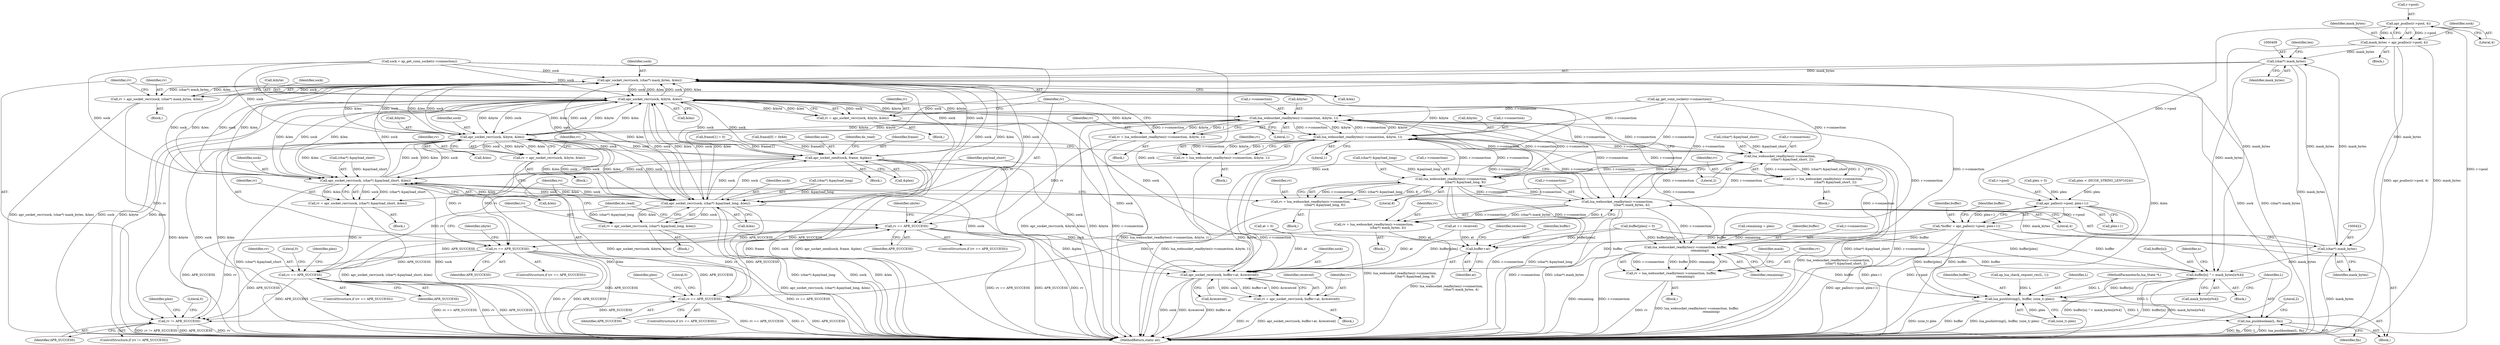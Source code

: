 digraph "0_httpd_643f0fcf3b8ab09a68f0ecd2aa37aafeda3e63ef@API" {
"1000163" [label="(Call,apr_pcalloc(r->pool, 4))"];
"1000161" [label="(Call,mask_bytes = apr_pcalloc(r->pool, 4))"];
"1000408" [label="(Call,(char*) mask_bytes)"];
"1000406" [label="(Call,apr_socket_recv(sock, (char*) mask_bytes, &len))"];
"1000185" [label="(Call,apr_socket_recv(sock, &byte, &len))"];
"1000183" [label="(Call,rv = apr_socket_recv(sock, &byte, &len))"];
"1000203" [label="(Call,rv == APR_SUCCESS)"];
"1000252" [label="(Call,rv == APR_SUCCESS)"];
"1000315" [label="(Call,rv == APR_SUCCESS)"];
"1000361" [label="(Call,rv == APR_SUCCESS)"];
"1000426" [label="(Call,rv != APR_SUCCESS)"];
"1000195" [label="(Call,lua_websocket_readbytes(r->connection, &byte, 1))"];
"1000193" [label="(Call,rv = lua_websocket_readbytes(r->connection, &byte, 1))"];
"1000234" [label="(Call,apr_socket_recv(sock, &byte, &len))"];
"1000232" [label="(Call,rv = apr_socket_recv(sock, &byte, &len))"];
"1000289" [label="(Call,apr_socket_recv(sock, (char*) &payload_short, &len))"];
"1000287" [label="(Call,rv = apr_socket_recv(sock, (char*) &payload_short, &len))"];
"1000339" [label="(Call,apr_socket_recv(sock, (char*) &payload_long, &len))"];
"1000337" [label="(Call,rv = apr_socket_recv(sock, (char*) &payload_long, &len))"];
"1000480" [label="(Call,apr_socket_recv(sock, buffer+at, &received))"];
"1000478" [label="(Call,rv = apr_socket_recv(sock, buffer+at, &received))"];
"1000567" [label="(Call,apr_socket_send(sock, frame, &plen))"];
"1000244" [label="(Call,lua_websocket_readbytes(r->connection, &byte, 1))"];
"1000242" [label="(Call,rv = lua_websocket_readbytes(r->connection, &byte, 1))"];
"1000301" [label="(Call,lua_websocket_readbytes(r->connection, \n                        (char*) &payload_short, 2))"];
"1000299" [label="(Call,rv = lua_websocket_readbytes(r->connection, \n                        (char*) &payload_short, 2))"];
"1000351" [label="(Call,lua_websocket_readbytes(r->connection, \n                            (char*) &payload_long, 8))"];
"1000349" [label="(Call,rv = lua_websocket_readbytes(r->connection, \n                            (char*) &payload_long, 8))"];
"1000417" [label="(Call,lua_websocket_readbytes(r->connection, \n                            (char*) mask_bytes, 4))"];
"1000415" [label="(Call,rv = lua_websocket_readbytes(r->connection, \n                            (char*) mask_bytes, 4))"];
"1000509" [label="(Call,lua_websocket_readbytes(r->connection, buffer, \n                            remaining))"];
"1000507" [label="(Call,rv = lua_websocket_readbytes(r->connection, buffer, \n                            remaining))"];
"1000528" [label="(Call,buffer[n] ^= mask_bytes[n%4])"];
"1000537" [label="(Call,lua_pushlstring(L, buffer, (size_t) plen))"];
"1000543" [label="(Call,lua_pushboolean(L, fin))"];
"1000404" [label="(Call,rv = apr_socket_recv(sock, (char*) mask_bytes, &len))"];
"1000421" [label="(Call,(char*) mask_bytes)"];
"1000455" [label="(Call,apr_palloc(r->pool, plen+1))"];
"1000453" [label="(Call,*buffer = apr_palloc(r->pool, plen+1))"];
"1000482" [label="(Call,buffer+at)"];
"1000241" [label="(Block,)"];
"1000243" [label="(Identifier,rv)"];
"1000254" [label="(Identifier,APR_SUCCESS)"];
"1000231" [label="(Block,)"];
"1000568" [label="(Identifier,sock)"];
"1000355" [label="(Call,(char*) &payload_long)"];
"1000482" [label="(Call,buffer+at)"];
"1000435" [label="(Identifier,plen)"];
"1000170" [label="(Call,ap_get_conn_socket(r->connection))"];
"1000314" [label="(ControlStructure,if (rv == APR_SUCCESS))"];
"1000481" [label="(Identifier,sock)"];
"1000573" [label="(Identifier,do_read)"];
"1000495" [label="(Call,at += received)"];
"1000442" [label="(Block,)"];
"1000547" [label="(Literal,2)"];
"1000484" [label="(Identifier,at)"];
"1000489" [label="(Identifier,received)"];
"1000348" [label="(Block,)"];
"1000404" [label="(Call,rv = apr_socket_recv(sock, (char*) mask_bytes, &len))"];
"1000540" [label="(Call,(size_t) plen)"];
"1000544" [label="(Identifier,L)"];
"1000543" [label="(Call,lua_pushboolean(L, fin))"];
"1000545" [label="(Identifier,fin)"];
"1000486" [label="(Identifier,received)"];
"1000507" [label="(Call,rv = lua_websocket_readbytes(r->connection, buffer, \n                            remaining))"];
"1000199" [label="(Call,&byte)"];
"1000289" [label="(Call,apr_socket_recv(sock, (char*) &payload_short, &len))"];
"1000149" [label="(Call,ap_lua_check_request_rec(L, 1))"];
"1000567" [label="(Call,apr_socket_send(sock, frame, &plen))"];
"1000516" [label="(Identifier,mask)"];
"1000455" [label="(Call,apr_palloc(r->pool, plen+1))"];
"1000410" [label="(Identifier,mask_bytes)"];
"1000305" [label="(Call,(char*) &payload_short)"];
"1000161" [label="(Call,mask_bytes = apr_pcalloc(r->pool, 4))"];
"1000337" [label="(Call,rv = apr_socket_recv(sock, (char*) &payload_long, &len))"];
"1000309" [label="(Literal,2)"];
"1000234" [label="(Call,apr_socket_recv(sock, &byte, &len))"];
"1000317" [label="(Identifier,APR_SUCCESS)"];
"1000478" [label="(Call,rv = apr_socket_recv(sock, buffer+at, &received))"];
"1000257" [label="(Identifier,ubyte)"];
"1000424" [label="(Literal,4)"];
"1000316" [label="(Identifier,rv)"];
"1000311" [label="(Identifier,payload_short)"];
"1000242" [label="(Call,rv = lua_websocket_readbytes(r->connection, &byte, 1))"];
"1000195" [label="(Call,lua_websocket_readbytes(r->connection, &byte, 1))"];
"1000116" [label="(Block,)"];
"1000245" [label="(Call,r->connection)"];
"1000403" [label="(Block,)"];
"1000474" [label="(Block,)"];
"1000529" [label="(Call,buffer[n])"];
"1000508" [label="(Identifier,rv)"];
"1000325" [label="(Literal,0)"];
"1000205" [label="(Identifier,APR_SUCCESS)"];
"1000407" [label="(Identifier,sock)"];
"1000434" [label="(Call,plen < (HUGE_STRING_LEN*1024))"];
"1000479" [label="(Identifier,rv)"];
"1000509" [label="(Call,lua_websocket_readbytes(r->connection, buffer, \n                            remaining))"];
"1000203" [label="(Call,rv == APR_SUCCESS)"];
"1000352" [label="(Call,r->connection)"];
"1000287" [label="(Call,rv = apr_socket_recv(sock, (char*) &payload_short, &len))"];
"1000244" [label="(Call,lua_websocket_readbytes(r->connection, &byte, 1))"];
"1000462" [label="(Call,buffer[plen] = 0)"];
"1000459" [label="(Call,plen+1)"];
"1000406" [label="(Call,apr_socket_recv(sock, (char*) mask_bytes, &len))"];
"1000162" [label="(Identifier,mask_bytes)"];
"1000202" [label="(ControlStructure,if (rv == APR_SUCCESS))"];
"1000538" [label="(Identifier,L)"];
"1000302" [label="(Call,r->connection)"];
"1000526" [label="(Identifier,n)"];
"1000184" [label="(Identifier,rv)"];
"1000291" [label="(Call,(char*) &payload_short)"];
"1000238" [label="(Call,&len)"];
"1000175" [label="(Identifier,do_read)"];
"1000250" [label="(Literal,1)"];
"1000532" [label="(Call,mask_bytes[n%4])"];
"1000301" [label="(Call,lua_websocket_readbytes(r->connection, \n                        (char*) &payload_short, 2))"];
"1000345" [label="(Call,&len)"];
"1000288" [label="(Identifier,rv)"];
"1000232" [label="(Call,rv = apr_socket_recv(sock, &byte, &len))"];
"1000183" [label="(Call,rv = apr_socket_recv(sock, &byte, &len))"];
"1000251" [label="(ControlStructure,if (rv == APR_SUCCESS))"];
"1000414" [label="(Block,)"];
"1000233" [label="(Identifier,rv)"];
"1000192" [label="(Block,)"];
"1000363" [label="(Identifier,APR_SUCCESS)"];
"1000480" [label="(Call,apr_socket_recv(sock, buffer+at, &received))"];
"1000444" [label="(Call,remaining = plen)"];
"1000456" [label="(Call,r->pool)"];
"1000213" [label="(Identifier,ubyte)"];
"1000569" [label="(Identifier,frame)"];
"1000426" [label="(Call,rv != APR_SUCCESS)"];
"1000418" [label="(Call,r->connection)"];
"1000186" [label="(Identifier,sock)"];
"1000315" [label="(Call,rv == APR_SUCCESS)"];
"1000193" [label="(Call,rv = lua_websocket_readbytes(r->connection, &byte, 1))"];
"1000362" [label="(Identifier,rv)"];
"1000366" [label="(Identifier,plen)"];
"1000411" [label="(Call,&len)"];
"1000339" [label="(Call,apr_socket_recv(sock, (char*) &payload_long, &len))"];
"1000453" [label="(Call,*buffer = apr_palloc(r->pool, plen+1))"];
"1000537" [label="(Call,lua_pushlstring(L, buffer, (size_t) plen))"];
"1000454" [label="(Identifier,buffer)"];
"1000167" [label="(Literal,4)"];
"1000351" [label="(Call,lua_websocket_readbytes(r->connection, \n                            (char*) &payload_long, 8))"];
"1000185" [label="(Call,apr_socket_recv(sock, &byte, &len))"];
"1000412" [label="(Identifier,len)"];
"1000360" [label="(ControlStructure,if (rv == APR_SUCCESS))"];
"1000417" [label="(Call,lua_websocket_readbytes(r->connection, \n                            (char*) mask_bytes, 4))"];
"1000295" [label="(Call,&len)"];
"1000539" [label="(Identifier,buffer)"];
"1000423" [label="(Identifier,mask_bytes)"];
"1000341" [label="(Call,(char*) &payload_long)"];
"1000204" [label="(Identifier,rv)"];
"1000431" [label="(Literal,0)"];
"1000350" [label="(Identifier,rv)"];
"1000201" [label="(Literal,1)"];
"1000189" [label="(Call,&len)"];
"1000168" [label="(Call,sock = ap_get_conn_socket(r->connection))"];
"1000182" [label="(Block,)"];
"1000298" [label="(Block,)"];
"1000290" [label="(Identifier,sock)"];
"1000349" [label="(Call,rv = lua_websocket_readbytes(r->connection, \n                            (char*) &payload_long, 8))"];
"1000300" [label="(Identifier,rv)"];
"1000428" [label="(Identifier,APR_SUCCESS)"];
"1000164" [label="(Call,r->pool)"];
"1000299" [label="(Call,rv = lua_websocket_readbytes(r->connection, \n                        (char*) &payload_short, 2))"];
"1000373" [label="(Literal,0)"];
"1000169" [label="(Identifier,sock)"];
"1000235" [label="(Identifier,sock)"];
"1000513" [label="(Identifier,buffer)"];
"1000415" [label="(Call,rv = lua_websocket_readbytes(r->connection, \n                            (char*) mask_bytes, 4))"];
"1000194" [label="(Identifier,rv)"];
"1000562" [label="(Call,frame[1] = 0)"];
"1000485" [label="(Call,&received)"];
"1000570" [label="(Call,&plen)"];
"1000187" [label="(Call,&byte)"];
"1000248" [label="(Call,&byte)"];
"1000336" [label="(Block,)"];
"1000527" [label="(Block,)"];
"1000286" [label="(Block,)"];
"1000464" [label="(Identifier,buffer)"];
"1000252" [label="(Call,rv == APR_SUCCESS)"];
"1000514" [label="(Identifier,remaining)"];
"1000361" [label="(Call,rv == APR_SUCCESS)"];
"1000408" [label="(Call,(char*) mask_bytes)"];
"1000427" [label="(Identifier,rv)"];
"1000338" [label="(Identifier,rv)"];
"1000425" [label="(ControlStructure,if (rv != APR_SUCCESS))"];
"1000557" [label="(Call,frame[0] = 0x8A)"];
"1000253" [label="(Identifier,rv)"];
"1000506" [label="(Block,)"];
"1000236" [label="(Call,&byte)"];
"1000115" [label="(MethodParameterIn,lua_State *L)"];
"1000510" [label="(Call,r->connection)"];
"1000449" [label="(Call,at = 0)"];
"1000340" [label="(Identifier,sock)"];
"1000416" [label="(Identifier,rv)"];
"1000483" [label="(Identifier,buffer)"];
"1000552" [label="(Block,)"];
"1000359" [label="(Literal,8)"];
"1000439" [label="(Call,plen > 0)"];
"1000196" [label="(Call,r->connection)"];
"1000421" [label="(Call,(char*) mask_bytes)"];
"1000528" [label="(Call,buffer[n] ^= mask_bytes[n%4])"];
"1000405" [label="(Identifier,rv)"];
"1000320" [label="(Identifier,plen)"];
"1000577" [label="(MethodReturn,static int)"];
"1000163" [label="(Call,apr_pcalloc(r->pool, 4))"];
"1000163" -> "1000161"  [label="AST: "];
"1000163" -> "1000167"  [label="CFG: "];
"1000164" -> "1000163"  [label="AST: "];
"1000167" -> "1000163"  [label="AST: "];
"1000161" -> "1000163"  [label="CFG: "];
"1000163" -> "1000577"  [label="DDG: r->pool"];
"1000163" -> "1000161"  [label="DDG: r->pool"];
"1000163" -> "1000161"  [label="DDG: 4"];
"1000163" -> "1000455"  [label="DDG: r->pool"];
"1000161" -> "1000116"  [label="AST: "];
"1000162" -> "1000161"  [label="AST: "];
"1000169" -> "1000161"  [label="CFG: "];
"1000161" -> "1000577"  [label="DDG: apr_pcalloc(r->pool, 4)"];
"1000161" -> "1000577"  [label="DDG: mask_bytes"];
"1000161" -> "1000408"  [label="DDG: mask_bytes"];
"1000161" -> "1000421"  [label="DDG: mask_bytes"];
"1000161" -> "1000528"  [label="DDG: mask_bytes"];
"1000408" -> "1000406"  [label="AST: "];
"1000408" -> "1000410"  [label="CFG: "];
"1000409" -> "1000408"  [label="AST: "];
"1000410" -> "1000408"  [label="AST: "];
"1000412" -> "1000408"  [label="CFG: "];
"1000408" -> "1000577"  [label="DDG: mask_bytes"];
"1000408" -> "1000406"  [label="DDG: mask_bytes"];
"1000421" -> "1000408"  [label="DDG: mask_bytes"];
"1000408" -> "1000421"  [label="DDG: mask_bytes"];
"1000408" -> "1000528"  [label="DDG: mask_bytes"];
"1000406" -> "1000404"  [label="AST: "];
"1000406" -> "1000411"  [label="CFG: "];
"1000407" -> "1000406"  [label="AST: "];
"1000411" -> "1000406"  [label="AST: "];
"1000404" -> "1000406"  [label="CFG: "];
"1000406" -> "1000577"  [label="DDG: &len"];
"1000406" -> "1000577"  [label="DDG: sock"];
"1000406" -> "1000577"  [label="DDG: (char*) mask_bytes"];
"1000406" -> "1000185"  [label="DDG: sock"];
"1000406" -> "1000185"  [label="DDG: &len"];
"1000406" -> "1000234"  [label="DDG: sock"];
"1000406" -> "1000234"  [label="DDG: &len"];
"1000406" -> "1000289"  [label="DDG: sock"];
"1000406" -> "1000289"  [label="DDG: &len"];
"1000406" -> "1000339"  [label="DDG: sock"];
"1000406" -> "1000339"  [label="DDG: &len"];
"1000406" -> "1000404"  [label="DDG: sock"];
"1000406" -> "1000404"  [label="DDG: (char*) mask_bytes"];
"1000406" -> "1000404"  [label="DDG: &len"];
"1000185" -> "1000406"  [label="DDG: sock"];
"1000185" -> "1000406"  [label="DDG: &len"];
"1000567" -> "1000406"  [label="DDG: sock"];
"1000339" -> "1000406"  [label="DDG: sock"];
"1000339" -> "1000406"  [label="DDG: &len"];
"1000289" -> "1000406"  [label="DDG: sock"];
"1000289" -> "1000406"  [label="DDG: &len"];
"1000168" -> "1000406"  [label="DDG: sock"];
"1000234" -> "1000406"  [label="DDG: sock"];
"1000234" -> "1000406"  [label="DDG: &len"];
"1000406" -> "1000480"  [label="DDG: sock"];
"1000406" -> "1000567"  [label="DDG: sock"];
"1000185" -> "1000183"  [label="AST: "];
"1000185" -> "1000189"  [label="CFG: "];
"1000186" -> "1000185"  [label="AST: "];
"1000187" -> "1000185"  [label="AST: "];
"1000189" -> "1000185"  [label="AST: "];
"1000183" -> "1000185"  [label="CFG: "];
"1000185" -> "1000577"  [label="DDG: sock"];
"1000185" -> "1000577"  [label="DDG: &byte"];
"1000185" -> "1000577"  [label="DDG: &len"];
"1000185" -> "1000183"  [label="DDG: sock"];
"1000185" -> "1000183"  [label="DDG: &byte"];
"1000185" -> "1000183"  [label="DDG: &len"];
"1000567" -> "1000185"  [label="DDG: sock"];
"1000339" -> "1000185"  [label="DDG: sock"];
"1000339" -> "1000185"  [label="DDG: &len"];
"1000289" -> "1000185"  [label="DDG: sock"];
"1000289" -> "1000185"  [label="DDG: &len"];
"1000168" -> "1000185"  [label="DDG: sock"];
"1000234" -> "1000185"  [label="DDG: sock"];
"1000234" -> "1000185"  [label="DDG: &byte"];
"1000234" -> "1000185"  [label="DDG: &len"];
"1000244" -> "1000185"  [label="DDG: &byte"];
"1000195" -> "1000185"  [label="DDG: &byte"];
"1000185" -> "1000195"  [label="DDG: &byte"];
"1000185" -> "1000234"  [label="DDG: sock"];
"1000185" -> "1000234"  [label="DDG: &byte"];
"1000185" -> "1000234"  [label="DDG: &len"];
"1000185" -> "1000244"  [label="DDG: &byte"];
"1000185" -> "1000289"  [label="DDG: sock"];
"1000185" -> "1000289"  [label="DDG: &len"];
"1000185" -> "1000339"  [label="DDG: sock"];
"1000185" -> "1000339"  [label="DDG: &len"];
"1000185" -> "1000480"  [label="DDG: sock"];
"1000185" -> "1000567"  [label="DDG: sock"];
"1000183" -> "1000182"  [label="AST: "];
"1000184" -> "1000183"  [label="AST: "];
"1000204" -> "1000183"  [label="CFG: "];
"1000183" -> "1000577"  [label="DDG: apr_socket_recv(sock, &byte, &len)"];
"1000183" -> "1000203"  [label="DDG: rv"];
"1000203" -> "1000202"  [label="AST: "];
"1000203" -> "1000205"  [label="CFG: "];
"1000204" -> "1000203"  [label="AST: "];
"1000205" -> "1000203"  [label="AST: "];
"1000175" -> "1000203"  [label="CFG: "];
"1000213" -> "1000203"  [label="CFG: "];
"1000203" -> "1000577"  [label="DDG: rv == APR_SUCCESS"];
"1000203" -> "1000577"  [label="DDG: APR_SUCCESS"];
"1000203" -> "1000577"  [label="DDG: rv"];
"1000193" -> "1000203"  [label="DDG: rv"];
"1000426" -> "1000203"  [label="DDG: APR_SUCCESS"];
"1000252" -> "1000203"  [label="DDG: APR_SUCCESS"];
"1000361" -> "1000203"  [label="DDG: APR_SUCCESS"];
"1000315" -> "1000203"  [label="DDG: APR_SUCCESS"];
"1000203" -> "1000252"  [label="DDG: APR_SUCCESS"];
"1000252" -> "1000251"  [label="AST: "];
"1000252" -> "1000254"  [label="CFG: "];
"1000253" -> "1000252"  [label="AST: "];
"1000254" -> "1000252"  [label="AST: "];
"1000175" -> "1000252"  [label="CFG: "];
"1000257" -> "1000252"  [label="CFG: "];
"1000252" -> "1000577"  [label="DDG: rv"];
"1000252" -> "1000577"  [label="DDG: APR_SUCCESS"];
"1000252" -> "1000577"  [label="DDG: rv == APR_SUCCESS"];
"1000232" -> "1000252"  [label="DDG: rv"];
"1000242" -> "1000252"  [label="DDG: rv"];
"1000252" -> "1000315"  [label="DDG: APR_SUCCESS"];
"1000252" -> "1000361"  [label="DDG: APR_SUCCESS"];
"1000252" -> "1000426"  [label="DDG: APR_SUCCESS"];
"1000315" -> "1000314"  [label="AST: "];
"1000315" -> "1000317"  [label="CFG: "];
"1000316" -> "1000315"  [label="AST: "];
"1000317" -> "1000315"  [label="AST: "];
"1000320" -> "1000315"  [label="CFG: "];
"1000325" -> "1000315"  [label="CFG: "];
"1000315" -> "1000577"  [label="DDG: rv == APR_SUCCESS"];
"1000315" -> "1000577"  [label="DDG: rv"];
"1000315" -> "1000577"  [label="DDG: APR_SUCCESS"];
"1000299" -> "1000315"  [label="DDG: rv"];
"1000287" -> "1000315"  [label="DDG: rv"];
"1000315" -> "1000361"  [label="DDG: APR_SUCCESS"];
"1000315" -> "1000426"  [label="DDG: APR_SUCCESS"];
"1000361" -> "1000360"  [label="AST: "];
"1000361" -> "1000363"  [label="CFG: "];
"1000362" -> "1000361"  [label="AST: "];
"1000363" -> "1000361"  [label="AST: "];
"1000366" -> "1000361"  [label="CFG: "];
"1000373" -> "1000361"  [label="CFG: "];
"1000361" -> "1000577"  [label="DDG: rv == APR_SUCCESS"];
"1000361" -> "1000577"  [label="DDG: rv"];
"1000361" -> "1000577"  [label="DDG: APR_SUCCESS"];
"1000337" -> "1000361"  [label="DDG: rv"];
"1000349" -> "1000361"  [label="DDG: rv"];
"1000361" -> "1000426"  [label="DDG: APR_SUCCESS"];
"1000426" -> "1000425"  [label="AST: "];
"1000426" -> "1000428"  [label="CFG: "];
"1000427" -> "1000426"  [label="AST: "];
"1000428" -> "1000426"  [label="AST: "];
"1000431" -> "1000426"  [label="CFG: "];
"1000435" -> "1000426"  [label="CFG: "];
"1000426" -> "1000577"  [label="DDG: APR_SUCCESS"];
"1000426" -> "1000577"  [label="DDG: rv"];
"1000426" -> "1000577"  [label="DDG: rv != APR_SUCCESS"];
"1000404" -> "1000426"  [label="DDG: rv"];
"1000415" -> "1000426"  [label="DDG: rv"];
"1000195" -> "1000193"  [label="AST: "];
"1000195" -> "1000201"  [label="CFG: "];
"1000196" -> "1000195"  [label="AST: "];
"1000199" -> "1000195"  [label="AST: "];
"1000201" -> "1000195"  [label="AST: "];
"1000193" -> "1000195"  [label="CFG: "];
"1000195" -> "1000577"  [label="DDG: &byte"];
"1000195" -> "1000577"  [label="DDG: r->connection"];
"1000195" -> "1000193"  [label="DDG: r->connection"];
"1000195" -> "1000193"  [label="DDG: &byte"];
"1000195" -> "1000193"  [label="DDG: 1"];
"1000301" -> "1000195"  [label="DDG: r->connection"];
"1000417" -> "1000195"  [label="DDG: r->connection"];
"1000170" -> "1000195"  [label="DDG: r->connection"];
"1000351" -> "1000195"  [label="DDG: r->connection"];
"1000244" -> "1000195"  [label="DDG: r->connection"];
"1000244" -> "1000195"  [label="DDG: &byte"];
"1000234" -> "1000195"  [label="DDG: &byte"];
"1000195" -> "1000234"  [label="DDG: &byte"];
"1000195" -> "1000244"  [label="DDG: r->connection"];
"1000195" -> "1000244"  [label="DDG: &byte"];
"1000195" -> "1000301"  [label="DDG: r->connection"];
"1000195" -> "1000351"  [label="DDG: r->connection"];
"1000195" -> "1000417"  [label="DDG: r->connection"];
"1000195" -> "1000509"  [label="DDG: r->connection"];
"1000193" -> "1000192"  [label="AST: "];
"1000194" -> "1000193"  [label="AST: "];
"1000204" -> "1000193"  [label="CFG: "];
"1000193" -> "1000577"  [label="DDG: lua_websocket_readbytes(r->connection, &byte, 1)"];
"1000234" -> "1000232"  [label="AST: "];
"1000234" -> "1000238"  [label="CFG: "];
"1000235" -> "1000234"  [label="AST: "];
"1000236" -> "1000234"  [label="AST: "];
"1000238" -> "1000234"  [label="AST: "];
"1000232" -> "1000234"  [label="CFG: "];
"1000234" -> "1000577"  [label="DDG: &byte"];
"1000234" -> "1000577"  [label="DDG: sock"];
"1000234" -> "1000577"  [label="DDG: &len"];
"1000234" -> "1000232"  [label="DDG: sock"];
"1000234" -> "1000232"  [label="DDG: &byte"];
"1000234" -> "1000232"  [label="DDG: &len"];
"1000567" -> "1000234"  [label="DDG: sock"];
"1000339" -> "1000234"  [label="DDG: sock"];
"1000339" -> "1000234"  [label="DDG: &len"];
"1000289" -> "1000234"  [label="DDG: sock"];
"1000289" -> "1000234"  [label="DDG: &len"];
"1000168" -> "1000234"  [label="DDG: sock"];
"1000234" -> "1000289"  [label="DDG: sock"];
"1000234" -> "1000289"  [label="DDG: &len"];
"1000234" -> "1000339"  [label="DDG: sock"];
"1000234" -> "1000339"  [label="DDG: &len"];
"1000234" -> "1000480"  [label="DDG: sock"];
"1000234" -> "1000567"  [label="DDG: sock"];
"1000232" -> "1000231"  [label="AST: "];
"1000233" -> "1000232"  [label="AST: "];
"1000253" -> "1000232"  [label="CFG: "];
"1000232" -> "1000577"  [label="DDG: apr_socket_recv(sock, &byte, &len)"];
"1000289" -> "1000287"  [label="AST: "];
"1000289" -> "1000295"  [label="CFG: "];
"1000290" -> "1000289"  [label="AST: "];
"1000291" -> "1000289"  [label="AST: "];
"1000295" -> "1000289"  [label="AST: "];
"1000287" -> "1000289"  [label="CFG: "];
"1000289" -> "1000577"  [label="DDG: (char*) &payload_short"];
"1000289" -> "1000577"  [label="DDG: sock"];
"1000289" -> "1000577"  [label="DDG: &len"];
"1000289" -> "1000287"  [label="DDG: sock"];
"1000289" -> "1000287"  [label="DDG: (char*) &payload_short"];
"1000289" -> "1000287"  [label="DDG: &len"];
"1000567" -> "1000289"  [label="DDG: sock"];
"1000339" -> "1000289"  [label="DDG: sock"];
"1000339" -> "1000289"  [label="DDG: &len"];
"1000168" -> "1000289"  [label="DDG: sock"];
"1000291" -> "1000289"  [label="DDG: &payload_short"];
"1000289" -> "1000339"  [label="DDG: sock"];
"1000289" -> "1000339"  [label="DDG: &len"];
"1000289" -> "1000480"  [label="DDG: sock"];
"1000289" -> "1000567"  [label="DDG: sock"];
"1000287" -> "1000286"  [label="AST: "];
"1000288" -> "1000287"  [label="AST: "];
"1000311" -> "1000287"  [label="CFG: "];
"1000287" -> "1000577"  [label="DDG: apr_socket_recv(sock, (char*) &payload_short, &len)"];
"1000339" -> "1000337"  [label="AST: "];
"1000339" -> "1000345"  [label="CFG: "];
"1000340" -> "1000339"  [label="AST: "];
"1000341" -> "1000339"  [label="AST: "];
"1000345" -> "1000339"  [label="AST: "];
"1000337" -> "1000339"  [label="CFG: "];
"1000339" -> "1000577"  [label="DDG: sock"];
"1000339" -> "1000577"  [label="DDG: &len"];
"1000339" -> "1000577"  [label="DDG: (char*) &payload_long"];
"1000339" -> "1000337"  [label="DDG: sock"];
"1000339" -> "1000337"  [label="DDG: (char*) &payload_long"];
"1000339" -> "1000337"  [label="DDG: &len"];
"1000567" -> "1000339"  [label="DDG: sock"];
"1000168" -> "1000339"  [label="DDG: sock"];
"1000341" -> "1000339"  [label="DDG: &payload_long"];
"1000339" -> "1000480"  [label="DDG: sock"];
"1000339" -> "1000567"  [label="DDG: sock"];
"1000337" -> "1000336"  [label="AST: "];
"1000338" -> "1000337"  [label="AST: "];
"1000362" -> "1000337"  [label="CFG: "];
"1000337" -> "1000577"  [label="DDG: apr_socket_recv(sock, (char*) &payload_long, &len)"];
"1000480" -> "1000478"  [label="AST: "];
"1000480" -> "1000485"  [label="CFG: "];
"1000481" -> "1000480"  [label="AST: "];
"1000482" -> "1000480"  [label="AST: "];
"1000485" -> "1000480"  [label="AST: "];
"1000478" -> "1000480"  [label="CFG: "];
"1000480" -> "1000577"  [label="DDG: sock"];
"1000480" -> "1000577"  [label="DDG: &received"];
"1000480" -> "1000577"  [label="DDG: buffer+at"];
"1000480" -> "1000478"  [label="DDG: sock"];
"1000480" -> "1000478"  [label="DDG: buffer+at"];
"1000480" -> "1000478"  [label="DDG: &received"];
"1000567" -> "1000480"  [label="DDG: sock"];
"1000168" -> "1000480"  [label="DDG: sock"];
"1000462" -> "1000480"  [label="DDG: buffer[plen]"];
"1000453" -> "1000480"  [label="DDG: buffer"];
"1000495" -> "1000480"  [label="DDG: at"];
"1000449" -> "1000480"  [label="DDG: at"];
"1000478" -> "1000474"  [label="AST: "];
"1000479" -> "1000478"  [label="AST: "];
"1000489" -> "1000478"  [label="CFG: "];
"1000478" -> "1000577"  [label="DDG: rv"];
"1000478" -> "1000577"  [label="DDG: apr_socket_recv(sock, buffer+at, &received)"];
"1000567" -> "1000552"  [label="AST: "];
"1000567" -> "1000570"  [label="CFG: "];
"1000568" -> "1000567"  [label="AST: "];
"1000569" -> "1000567"  [label="AST: "];
"1000570" -> "1000567"  [label="AST: "];
"1000573" -> "1000567"  [label="CFG: "];
"1000567" -> "1000577"  [label="DDG: frame"];
"1000567" -> "1000577"  [label="DDG: sock"];
"1000567" -> "1000577"  [label="DDG: apr_socket_send(sock, frame, &plen)"];
"1000567" -> "1000577"  [label="DDG: &plen"];
"1000168" -> "1000567"  [label="DDG: sock"];
"1000562" -> "1000567"  [label="DDG: frame[1]"];
"1000557" -> "1000567"  [label="DDG: frame[0]"];
"1000244" -> "1000242"  [label="AST: "];
"1000244" -> "1000250"  [label="CFG: "];
"1000245" -> "1000244"  [label="AST: "];
"1000248" -> "1000244"  [label="AST: "];
"1000250" -> "1000244"  [label="AST: "];
"1000242" -> "1000244"  [label="CFG: "];
"1000244" -> "1000577"  [label="DDG: &byte"];
"1000244" -> "1000577"  [label="DDG: r->connection"];
"1000244" -> "1000242"  [label="DDG: r->connection"];
"1000244" -> "1000242"  [label="DDG: &byte"];
"1000244" -> "1000242"  [label="DDG: 1"];
"1000301" -> "1000244"  [label="DDG: r->connection"];
"1000417" -> "1000244"  [label="DDG: r->connection"];
"1000170" -> "1000244"  [label="DDG: r->connection"];
"1000351" -> "1000244"  [label="DDG: r->connection"];
"1000244" -> "1000301"  [label="DDG: r->connection"];
"1000244" -> "1000351"  [label="DDG: r->connection"];
"1000244" -> "1000417"  [label="DDG: r->connection"];
"1000244" -> "1000509"  [label="DDG: r->connection"];
"1000242" -> "1000241"  [label="AST: "];
"1000243" -> "1000242"  [label="AST: "];
"1000253" -> "1000242"  [label="CFG: "];
"1000242" -> "1000577"  [label="DDG: lua_websocket_readbytes(r->connection, &byte, 1)"];
"1000301" -> "1000299"  [label="AST: "];
"1000301" -> "1000309"  [label="CFG: "];
"1000302" -> "1000301"  [label="AST: "];
"1000305" -> "1000301"  [label="AST: "];
"1000309" -> "1000301"  [label="AST: "];
"1000299" -> "1000301"  [label="CFG: "];
"1000301" -> "1000577"  [label="DDG: (char*) &payload_short"];
"1000301" -> "1000577"  [label="DDG: r->connection"];
"1000301" -> "1000299"  [label="DDG: r->connection"];
"1000301" -> "1000299"  [label="DDG: (char*) &payload_short"];
"1000301" -> "1000299"  [label="DDG: 2"];
"1000417" -> "1000301"  [label="DDG: r->connection"];
"1000170" -> "1000301"  [label="DDG: r->connection"];
"1000351" -> "1000301"  [label="DDG: r->connection"];
"1000305" -> "1000301"  [label="DDG: &payload_short"];
"1000301" -> "1000351"  [label="DDG: r->connection"];
"1000301" -> "1000417"  [label="DDG: r->connection"];
"1000301" -> "1000509"  [label="DDG: r->connection"];
"1000299" -> "1000298"  [label="AST: "];
"1000300" -> "1000299"  [label="AST: "];
"1000311" -> "1000299"  [label="CFG: "];
"1000299" -> "1000577"  [label="DDG: lua_websocket_readbytes(r->connection, \n                        (char*) &payload_short, 2)"];
"1000351" -> "1000349"  [label="AST: "];
"1000351" -> "1000359"  [label="CFG: "];
"1000352" -> "1000351"  [label="AST: "];
"1000355" -> "1000351"  [label="AST: "];
"1000359" -> "1000351"  [label="AST: "];
"1000349" -> "1000351"  [label="CFG: "];
"1000351" -> "1000577"  [label="DDG: r->connection"];
"1000351" -> "1000577"  [label="DDG: (char*) &payload_long"];
"1000351" -> "1000349"  [label="DDG: r->connection"];
"1000351" -> "1000349"  [label="DDG: (char*) &payload_long"];
"1000351" -> "1000349"  [label="DDG: 8"];
"1000417" -> "1000351"  [label="DDG: r->connection"];
"1000170" -> "1000351"  [label="DDG: r->connection"];
"1000355" -> "1000351"  [label="DDG: &payload_long"];
"1000351" -> "1000417"  [label="DDG: r->connection"];
"1000351" -> "1000509"  [label="DDG: r->connection"];
"1000349" -> "1000348"  [label="AST: "];
"1000350" -> "1000349"  [label="AST: "];
"1000362" -> "1000349"  [label="CFG: "];
"1000349" -> "1000577"  [label="DDG: lua_websocket_readbytes(r->connection, \n                            (char*) &payload_long, 8)"];
"1000417" -> "1000415"  [label="AST: "];
"1000417" -> "1000424"  [label="CFG: "];
"1000418" -> "1000417"  [label="AST: "];
"1000421" -> "1000417"  [label="AST: "];
"1000424" -> "1000417"  [label="AST: "];
"1000415" -> "1000417"  [label="CFG: "];
"1000417" -> "1000577"  [label="DDG: r->connection"];
"1000417" -> "1000577"  [label="DDG: (char*) mask_bytes"];
"1000417" -> "1000415"  [label="DDG: r->connection"];
"1000417" -> "1000415"  [label="DDG: (char*) mask_bytes"];
"1000417" -> "1000415"  [label="DDG: 4"];
"1000170" -> "1000417"  [label="DDG: r->connection"];
"1000421" -> "1000417"  [label="DDG: mask_bytes"];
"1000417" -> "1000509"  [label="DDG: r->connection"];
"1000415" -> "1000414"  [label="AST: "];
"1000416" -> "1000415"  [label="AST: "];
"1000427" -> "1000415"  [label="CFG: "];
"1000415" -> "1000577"  [label="DDG: lua_websocket_readbytes(r->connection, \n                            (char*) mask_bytes, 4)"];
"1000509" -> "1000507"  [label="AST: "];
"1000509" -> "1000514"  [label="CFG: "];
"1000510" -> "1000509"  [label="AST: "];
"1000513" -> "1000509"  [label="AST: "];
"1000514" -> "1000509"  [label="AST: "];
"1000507" -> "1000509"  [label="CFG: "];
"1000509" -> "1000577"  [label="DDG: remaining"];
"1000509" -> "1000577"  [label="DDG: r->connection"];
"1000509" -> "1000507"  [label="DDG: r->connection"];
"1000509" -> "1000507"  [label="DDG: buffer"];
"1000509" -> "1000507"  [label="DDG: remaining"];
"1000170" -> "1000509"  [label="DDG: r->connection"];
"1000462" -> "1000509"  [label="DDG: buffer[plen]"];
"1000453" -> "1000509"  [label="DDG: buffer"];
"1000444" -> "1000509"  [label="DDG: remaining"];
"1000509" -> "1000528"  [label="DDG: buffer"];
"1000509" -> "1000537"  [label="DDG: buffer"];
"1000507" -> "1000506"  [label="AST: "];
"1000508" -> "1000507"  [label="AST: "];
"1000516" -> "1000507"  [label="CFG: "];
"1000507" -> "1000577"  [label="DDG: lua_websocket_readbytes(r->connection, buffer, \n                            remaining)"];
"1000507" -> "1000577"  [label="DDG: rv"];
"1000528" -> "1000527"  [label="AST: "];
"1000528" -> "1000532"  [label="CFG: "];
"1000529" -> "1000528"  [label="AST: "];
"1000532" -> "1000528"  [label="AST: "];
"1000526" -> "1000528"  [label="CFG: "];
"1000528" -> "1000577"  [label="DDG: buffer[n] ^= mask_bytes[n%4]"];
"1000528" -> "1000577"  [label="DDG: buffer[n]"];
"1000528" -> "1000577"  [label="DDG: mask_bytes[n%4]"];
"1000453" -> "1000528"  [label="DDG: buffer"];
"1000462" -> "1000528"  [label="DDG: buffer[plen]"];
"1000421" -> "1000528"  [label="DDG: mask_bytes"];
"1000528" -> "1000537"  [label="DDG: buffer[n]"];
"1000537" -> "1000442"  [label="AST: "];
"1000537" -> "1000540"  [label="CFG: "];
"1000538" -> "1000537"  [label="AST: "];
"1000539" -> "1000537"  [label="AST: "];
"1000540" -> "1000537"  [label="AST: "];
"1000544" -> "1000537"  [label="CFG: "];
"1000537" -> "1000577"  [label="DDG: (size_t) plen"];
"1000537" -> "1000577"  [label="DDG: buffer"];
"1000537" -> "1000577"  [label="DDG: lua_pushlstring(L, buffer, (size_t) plen)"];
"1000149" -> "1000537"  [label="DDG: L"];
"1000115" -> "1000537"  [label="DDG: L"];
"1000462" -> "1000537"  [label="DDG: buffer[plen]"];
"1000453" -> "1000537"  [label="DDG: buffer"];
"1000540" -> "1000537"  [label="DDG: plen"];
"1000537" -> "1000543"  [label="DDG: L"];
"1000543" -> "1000442"  [label="AST: "];
"1000543" -> "1000545"  [label="CFG: "];
"1000544" -> "1000543"  [label="AST: "];
"1000545" -> "1000543"  [label="AST: "];
"1000547" -> "1000543"  [label="CFG: "];
"1000543" -> "1000577"  [label="DDG: lua_pushboolean(L, fin)"];
"1000543" -> "1000577"  [label="DDG: fin"];
"1000543" -> "1000577"  [label="DDG: L"];
"1000115" -> "1000543"  [label="DDG: L"];
"1000404" -> "1000403"  [label="AST: "];
"1000405" -> "1000404"  [label="AST: "];
"1000427" -> "1000404"  [label="CFG: "];
"1000404" -> "1000577"  [label="DDG: apr_socket_recv(sock, (char*) mask_bytes, &len)"];
"1000421" -> "1000423"  [label="CFG: "];
"1000422" -> "1000421"  [label="AST: "];
"1000423" -> "1000421"  [label="AST: "];
"1000424" -> "1000421"  [label="CFG: "];
"1000421" -> "1000577"  [label="DDG: mask_bytes"];
"1000455" -> "1000453"  [label="AST: "];
"1000455" -> "1000459"  [label="CFG: "];
"1000456" -> "1000455"  [label="AST: "];
"1000459" -> "1000455"  [label="AST: "];
"1000453" -> "1000455"  [label="CFG: "];
"1000455" -> "1000577"  [label="DDG: plen+1"];
"1000455" -> "1000577"  [label="DDG: r->pool"];
"1000455" -> "1000453"  [label="DDG: r->pool"];
"1000455" -> "1000453"  [label="DDG: plen+1"];
"1000439" -> "1000455"  [label="DDG: plen"];
"1000434" -> "1000455"  [label="DDG: plen"];
"1000453" -> "1000442"  [label="AST: "];
"1000454" -> "1000453"  [label="AST: "];
"1000464" -> "1000453"  [label="CFG: "];
"1000453" -> "1000577"  [label="DDG: apr_palloc(r->pool, plen+1)"];
"1000453" -> "1000482"  [label="DDG: buffer"];
"1000482" -> "1000484"  [label="CFG: "];
"1000483" -> "1000482"  [label="AST: "];
"1000484" -> "1000482"  [label="AST: "];
"1000486" -> "1000482"  [label="CFG: "];
"1000462" -> "1000482"  [label="DDG: buffer[plen]"];
"1000495" -> "1000482"  [label="DDG: at"];
"1000449" -> "1000482"  [label="DDG: at"];
}

